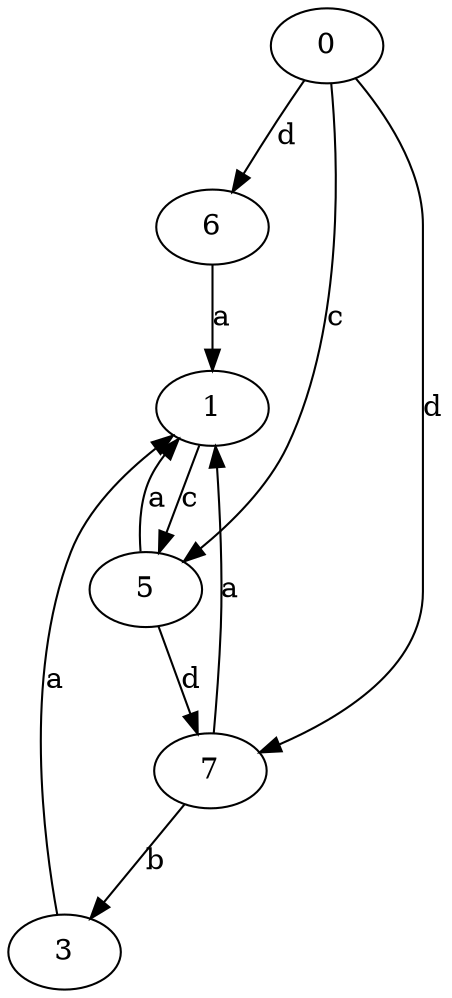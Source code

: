 strict digraph  {
1;
3;
0;
5;
6;
7;
1 -> 5  [label=c];
3 -> 1  [label=a];
0 -> 5  [label=c];
0 -> 6  [label=d];
0 -> 7  [label=d];
5 -> 1  [label=a];
5 -> 7  [label=d];
6 -> 1  [label=a];
7 -> 1  [label=a];
7 -> 3  [label=b];
}
